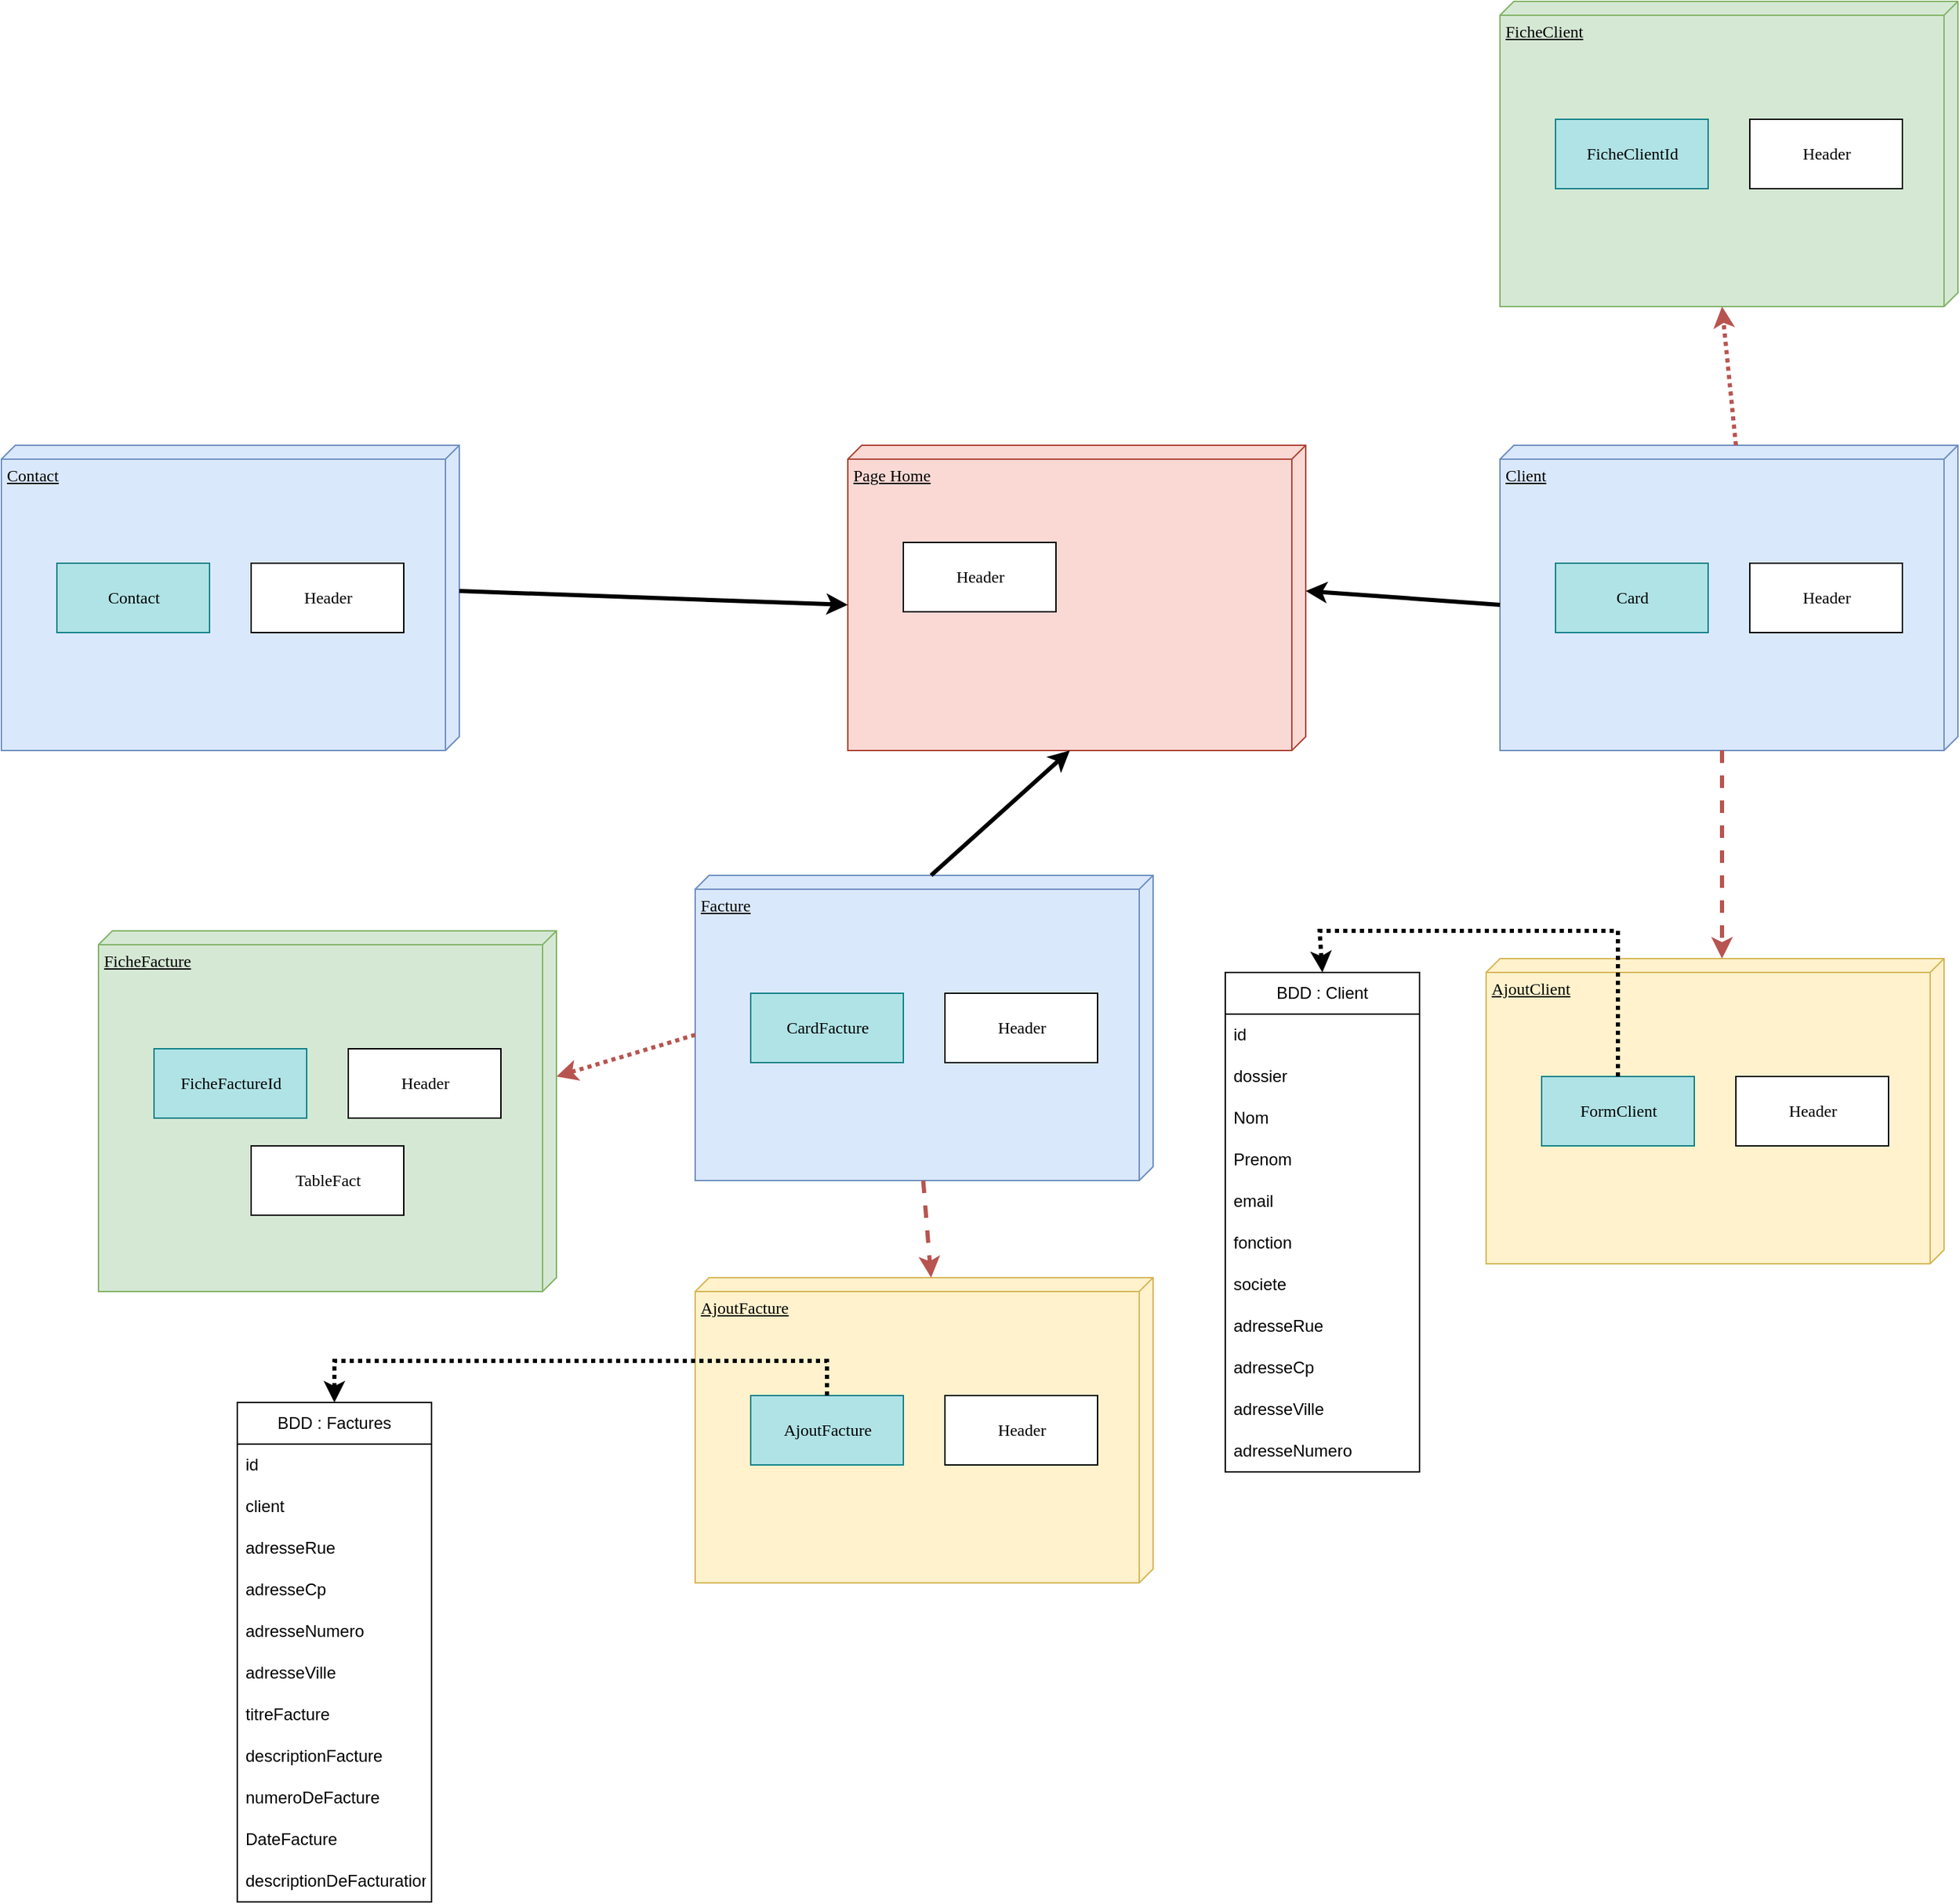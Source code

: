 <mxfile version="20.5.3" type="device"><diagram name="Page-1" id="5f0bae14-7c28-e335-631c-24af17079c00"><mxGraphModel dx="2398" dy="1621" grid="1" gridSize="10" guides="1" tooltips="1" connect="1" arrows="1" fold="1" page="1" pageScale="1" pageWidth="1100" pageHeight="850" background="none" math="0" shadow="0"><root><mxCell id="0"/><mxCell id="1" parent="0"/><mxCell id="39150e848f15840c-1" value="Page Home" style="verticalAlign=top;align=left;spacingTop=8;spacingLeft=2;spacingRight=12;shape=cube;size=10;direction=south;fontStyle=4;html=1;rounded=0;shadow=0;comic=0;labelBackgroundColor=none;strokeWidth=1;fontFamily=Verdana;fontSize=12;fillColor=#fad9d5;strokeColor=#ae4132;" parent="1" vertex="1"><mxGeometry x="120" y="70" width="330" height="220" as="geometry"/></mxCell><mxCell id="39150e848f15840c-2" value="Client" style="verticalAlign=top;align=left;spacingTop=8;spacingLeft=2;spacingRight=12;shape=cube;size=10;direction=south;fontStyle=4;html=1;rounded=0;shadow=0;comic=0;labelBackgroundColor=none;strokeWidth=1;fontFamily=Verdana;fontSize=12;fillColor=#dae8fc;strokeColor=#6c8ebf;" parent="1" vertex="1"><mxGeometry x="590" y="70" width="330" height="220" as="geometry"/></mxCell><mxCell id="39150e848f15840c-4" value="Header" style="html=1;rounded=0;shadow=0;comic=0;labelBackgroundColor=none;strokeWidth=1;fontFamily=Verdana;fontSize=12;align=center;" parent="1" vertex="1"><mxGeometry x="160" y="140" width="110" height="50" as="geometry"/></mxCell><mxCell id="39150e848f15840c-8" value="Header" style="html=1;rounded=0;shadow=0;comic=0;labelBackgroundColor=none;strokeWidth=1;fontFamily=Verdana;fontSize=12;align=center;" parent="1" vertex="1"><mxGeometry x="770" y="155" width="110" height="50" as="geometry"/></mxCell><mxCell id="BNgWATkxeSait31Lu0M6-2" value="Card" style="html=1;rounded=0;shadow=0;comic=0;labelBackgroundColor=none;strokeWidth=1;fontFamily=Verdana;fontSize=12;align=center;fillColor=#b0e3e6;strokeColor=#0e8088;" parent="1" vertex="1"><mxGeometry x="630" y="155" width="110" height="50" as="geometry"/></mxCell><mxCell id="BNgWATkxeSait31Lu0M6-3" value="" style="endArrow=classic;html=1;rounded=0;exitX=0;exitY=0;exitDx=115;exitDy=330;exitPerimeter=0;entryX=0;entryY=0;entryDx=105;entryDy=0;entryPerimeter=0;strokeWidth=3;" parent="1" source="39150e848f15840c-2" target="39150e848f15840c-1" edge="1"><mxGeometry width="50" height="50" relative="1" as="geometry"><mxPoint x="510" y="280" as="sourcePoint"/><mxPoint x="560" y="230" as="targetPoint"/></mxGeometry></mxCell><mxCell id="BNgWATkxeSait31Lu0M6-4" value="AjoutClient" style="verticalAlign=top;align=left;spacingTop=8;spacingLeft=2;spacingRight=12;shape=cube;size=10;direction=south;fontStyle=4;html=1;rounded=0;shadow=0;comic=0;labelBackgroundColor=none;strokeWidth=1;fontFamily=Verdana;fontSize=12;fillColor=#fff2cc;strokeColor=#d6b656;" parent="1" vertex="1"><mxGeometry x="580" y="440" width="330" height="220" as="geometry"/></mxCell><mxCell id="BNgWATkxeSait31Lu0M6-5" value="Header" style="html=1;rounded=0;shadow=0;comic=0;labelBackgroundColor=none;strokeWidth=1;fontFamily=Verdana;fontSize=12;align=center;" parent="1" vertex="1"><mxGeometry x="760" y="525" width="110" height="50" as="geometry"/></mxCell><mxCell id="BNgWATkxeSait31Lu0M6-6" value="FormClient" style="html=1;rounded=0;shadow=0;comic=0;labelBackgroundColor=none;strokeWidth=1;fontFamily=Verdana;fontSize=12;align=center;fillColor=#b0e3e6;strokeColor=#0e8088;" parent="1" vertex="1"><mxGeometry x="620" y="525" width="110" height="50" as="geometry"/></mxCell><mxCell id="BNgWATkxeSait31Lu0M6-8" value="Facture" style="verticalAlign=top;align=left;spacingTop=8;spacingLeft=2;spacingRight=12;shape=cube;size=10;direction=south;fontStyle=4;html=1;rounded=0;shadow=0;comic=0;labelBackgroundColor=none;strokeWidth=1;fontFamily=Verdana;fontSize=12;fillColor=#dae8fc;strokeColor=#6c8ebf;" parent="1" vertex="1"><mxGeometry x="10" y="380" width="330" height="220" as="geometry"/></mxCell><mxCell id="BNgWATkxeSait31Lu0M6-9" value="Header" style="html=1;rounded=0;shadow=0;comic=0;labelBackgroundColor=none;strokeWidth=1;fontFamily=Verdana;fontSize=12;align=center;" parent="1" vertex="1"><mxGeometry x="190" y="465" width="110" height="50" as="geometry"/></mxCell><mxCell id="BNgWATkxeSait31Lu0M6-10" value="CardFacture" style="html=1;rounded=0;shadow=0;comic=0;labelBackgroundColor=none;strokeWidth=1;fontFamily=Verdana;fontSize=12;align=center;fillColor=#b0e3e6;strokeColor=#0e8088;" parent="1" vertex="1"><mxGeometry x="50" y="465" width="110" height="50" as="geometry"/></mxCell><mxCell id="BNgWATkxeSait31Lu0M6-11" value="" style="endArrow=classic;html=1;rounded=0;exitX=0;exitY=0;exitDx=0;exitDy=160;exitPerimeter=0;entryX=0;entryY=0;entryDx=220;entryDy=170;entryPerimeter=0;strokeWidth=3;" parent="1" source="BNgWATkxeSait31Lu0M6-8" target="39150e848f15840c-1" edge="1"><mxGeometry width="50" height="50" relative="1" as="geometry"><mxPoint x="600" y="195" as="sourcePoint"/><mxPoint x="460" y="185" as="targetPoint"/></mxGeometry></mxCell><mxCell id="BNgWATkxeSait31Lu0M6-12" value="AjoutFacture" style="verticalAlign=top;align=left;spacingTop=8;spacingLeft=2;spacingRight=12;shape=cube;size=10;direction=south;fontStyle=4;html=1;rounded=0;shadow=0;comic=0;labelBackgroundColor=none;strokeWidth=1;fontFamily=Verdana;fontSize=12;fillColor=#fff2cc;strokeColor=#d6b656;" parent="1" vertex="1"><mxGeometry x="10" y="670" width="330" height="220" as="geometry"/></mxCell><mxCell id="BNgWATkxeSait31Lu0M6-13" value="Header" style="html=1;rounded=0;shadow=0;comic=0;labelBackgroundColor=none;strokeWidth=1;fontFamily=Verdana;fontSize=12;align=center;" parent="1" vertex="1"><mxGeometry x="190" y="755" width="110" height="50" as="geometry"/></mxCell><mxCell id="BNgWATkxeSait31Lu0M6-14" value="AjoutFacture" style="html=1;rounded=0;shadow=0;comic=0;labelBackgroundColor=none;strokeWidth=1;fontFamily=Verdana;fontSize=12;align=center;fillColor=#b0e3e6;strokeColor=#0e8088;" parent="1" vertex="1"><mxGeometry x="50" y="755" width="110" height="50" as="geometry"/></mxCell><mxCell id="BNgWATkxeSait31Lu0M6-15" value="" style="endArrow=classic;html=1;rounded=0;exitX=0;exitY=0;exitDx=220;exitDy=170;exitPerimeter=0;entryX=0;entryY=0;entryDx=0;entryDy=160;entryPerimeter=0;dashed=1;strokeWidth=3;fillColor=#f8cecc;strokeColor=#b85450;" parent="1" source="39150e848f15840c-2" target="BNgWATkxeSait31Lu0M6-4" edge="1"><mxGeometry width="50" height="50" relative="1" as="geometry"><mxPoint x="600" y="195" as="sourcePoint"/><mxPoint x="460" y="185" as="targetPoint"/></mxGeometry></mxCell><mxCell id="BNgWATkxeSait31Lu0M6-18" value="" style="endArrow=classic;html=1;rounded=0;exitX=0;exitY=0;exitDx=220;exitDy=170;exitPerimeter=0;entryX=0;entryY=0;entryDx=0;entryDy=160;entryPerimeter=0;dashed=1;strokeWidth=3;fillColor=#f8cecc;strokeColor=#b85450;" parent="1" target="BNgWATkxeSait31Lu0M6-12" edge="1"><mxGeometry width="50" height="50" relative="1" as="geometry"><mxPoint x="174.33" y="600" as="sourcePoint"/><mxPoint x="174.33" y="750" as="targetPoint"/></mxGeometry></mxCell><mxCell id="BNgWATkxeSait31Lu0M6-19" value="Contact" style="verticalAlign=top;align=left;spacingTop=8;spacingLeft=2;spacingRight=12;shape=cube;size=10;direction=south;fontStyle=4;html=1;rounded=0;shadow=0;comic=0;labelBackgroundColor=none;strokeWidth=1;fontFamily=Verdana;fontSize=12;fillColor=#dae8fc;strokeColor=#6c8ebf;" parent="1" vertex="1"><mxGeometry x="-490" y="70" width="330" height="220" as="geometry"/></mxCell><mxCell id="BNgWATkxeSait31Lu0M6-20" value="Header" style="html=1;rounded=0;shadow=0;comic=0;labelBackgroundColor=none;strokeWidth=1;fontFamily=Verdana;fontSize=12;align=center;" parent="1" vertex="1"><mxGeometry x="-310" y="155" width="110" height="50" as="geometry"/></mxCell><mxCell id="BNgWATkxeSait31Lu0M6-21" value="Contact" style="html=1;rounded=0;shadow=0;comic=0;labelBackgroundColor=none;strokeWidth=1;fontFamily=Verdana;fontSize=12;align=center;fillColor=#b0e3e6;strokeColor=#0e8088;" parent="1" vertex="1"><mxGeometry x="-450" y="155" width="110" height="50" as="geometry"/></mxCell><mxCell id="BNgWATkxeSait31Lu0M6-23" value="FicheClient" style="verticalAlign=top;align=left;spacingTop=8;spacingLeft=2;spacingRight=12;shape=cube;size=10;direction=south;fontStyle=4;html=1;rounded=0;shadow=0;comic=0;labelBackgroundColor=none;strokeWidth=1;fontFamily=Verdana;fontSize=12;fillColor=#d5e8d4;strokeColor=#82b366;" parent="1" vertex="1"><mxGeometry x="590" y="-250" width="330" height="220" as="geometry"/></mxCell><mxCell id="BNgWATkxeSait31Lu0M6-24" value="Header" style="html=1;rounded=0;shadow=0;comic=0;labelBackgroundColor=none;strokeWidth=1;fontFamily=Verdana;fontSize=12;align=center;" parent="1" vertex="1"><mxGeometry x="770" y="-165" width="110" height="50" as="geometry"/></mxCell><mxCell id="BNgWATkxeSait31Lu0M6-25" value="FicheClientId" style="html=1;rounded=0;shadow=0;comic=0;labelBackgroundColor=none;strokeWidth=1;fontFamily=Verdana;fontSize=12;align=center;fillColor=#b0e3e6;strokeColor=#0e8088;" parent="1" vertex="1"><mxGeometry x="630" y="-165" width="110" height="50" as="geometry"/></mxCell><mxCell id="BNgWATkxeSait31Lu0M6-26" value="" style="endArrow=classic;html=1;rounded=0;exitX=0;exitY=0;exitDx=0;exitDy=160;exitPerimeter=0;entryX=0;entryY=0;entryDx=220;entryDy=170;entryPerimeter=0;dashed=1;strokeWidth=3;fillColor=#f8cecc;strokeColor=#b85450;dashPattern=1 1;" parent="1" source="39150e848f15840c-2" target="BNgWATkxeSait31Lu0M6-23" edge="1"><mxGeometry width="50" height="50" relative="1" as="geometry"><mxPoint x="780" as="sourcePoint"/><mxPoint x="780" y="150.0" as="targetPoint"/></mxGeometry></mxCell><mxCell id="BNgWATkxeSait31Lu0M6-27" value="FicheFacture" style="verticalAlign=top;align=left;spacingTop=8;spacingLeft=2;spacingRight=12;shape=cube;size=10;direction=south;fontStyle=4;html=1;rounded=0;shadow=0;comic=0;labelBackgroundColor=none;strokeWidth=1;fontFamily=Verdana;fontSize=12;fillColor=#d5e8d4;strokeColor=#82b366;" parent="1" vertex="1"><mxGeometry x="-420" y="420" width="330" height="260" as="geometry"/></mxCell><mxCell id="BNgWATkxeSait31Lu0M6-28" value="Header" style="html=1;rounded=0;shadow=0;comic=0;labelBackgroundColor=none;strokeWidth=1;fontFamily=Verdana;fontSize=12;align=center;" parent="1" vertex="1"><mxGeometry x="-240" y="505" width="110" height="50" as="geometry"/></mxCell><mxCell id="BNgWATkxeSait31Lu0M6-29" value="FicheFactureId" style="html=1;rounded=0;shadow=0;comic=0;labelBackgroundColor=none;strokeWidth=1;fontFamily=Verdana;fontSize=12;align=center;fillColor=#b0e3e6;strokeColor=#0e8088;" parent="1" vertex="1"><mxGeometry x="-380" y="505" width="110" height="50" as="geometry"/></mxCell><mxCell id="BNgWATkxeSait31Lu0M6-30" value="" style="endArrow=classic;html=1;rounded=0;exitX=0;exitY=0;exitDx=115;exitDy=330;exitPerimeter=0;entryX=0;entryY=0;entryDx=105;entryDy=0;entryPerimeter=0;dashed=1;strokeWidth=3;fillColor=#f8cecc;strokeColor=#b85450;dashPattern=1 1;" parent="1" source="BNgWATkxeSait31Lu0M6-8" target="BNgWATkxeSait31Lu0M6-27" edge="1"><mxGeometry width="50" height="50" relative="1" as="geometry"><mxPoint x="-250.0" y="740.0" as="sourcePoint"/><mxPoint x="-230" y="820.0" as="targetPoint"/></mxGeometry></mxCell><mxCell id="BNgWATkxeSait31Lu0M6-31" value="" style="endArrow=classic;html=1;rounded=0;exitX=0;exitY=0;exitDx=105;exitDy=0;exitPerimeter=0;entryX=0;entryY=0;entryDx=115;entryDy=330;entryPerimeter=0;strokeWidth=3;" parent="1" source="BNgWATkxeSait31Lu0M6-19" target="39150e848f15840c-1" edge="1"><mxGeometry width="50" height="50" relative="1" as="geometry"><mxPoint x="-80" y="225" as="sourcePoint"/><mxPoint x="20" y="135" as="targetPoint"/></mxGeometry></mxCell><mxCell id="BNgWATkxeSait31Lu0M6-33" value="BDD : Factures" style="swimlane;fontStyle=0;childLayout=stackLayout;horizontal=1;startSize=30;horizontalStack=0;resizeParent=1;resizeParentMax=0;resizeLast=0;collapsible=1;marginBottom=0;whiteSpace=wrap;html=1;" parent="1" vertex="1"><mxGeometry x="-320" y="760" width="140" height="360" as="geometry"/></mxCell><mxCell id="BNgWATkxeSait31Lu0M6-34" value="id" style="text;strokeColor=none;fillColor=none;align=left;verticalAlign=middle;spacingLeft=4;spacingRight=4;overflow=hidden;points=[[0,0.5],[1,0.5]];portConstraint=eastwest;rotatable=0;whiteSpace=wrap;html=1;" parent="BNgWATkxeSait31Lu0M6-33" vertex="1"><mxGeometry y="30" width="140" height="30" as="geometry"/></mxCell><mxCell id="BNgWATkxeSait31Lu0M6-35" value="client" style="text;strokeColor=none;fillColor=none;align=left;verticalAlign=middle;spacingLeft=4;spacingRight=4;overflow=hidden;points=[[0,0.5],[1,0.5]];portConstraint=eastwest;rotatable=0;whiteSpace=wrap;html=1;" parent="BNgWATkxeSait31Lu0M6-33" vertex="1"><mxGeometry y="60" width="140" height="30" as="geometry"/></mxCell><mxCell id="BNgWATkxeSait31Lu0M6-41" value="adresseRue" style="text;strokeColor=none;fillColor=none;align=left;verticalAlign=middle;spacingLeft=4;spacingRight=4;overflow=hidden;points=[[0,0.5],[1,0.5]];portConstraint=eastwest;rotatable=0;whiteSpace=wrap;html=1;" parent="BNgWATkxeSait31Lu0M6-33" vertex="1"><mxGeometry y="90" width="140" height="30" as="geometry"/></mxCell><mxCell id="BNgWATkxeSait31Lu0M6-42" value="adresseCp" style="text;strokeColor=none;fillColor=none;align=left;verticalAlign=middle;spacingLeft=4;spacingRight=4;overflow=hidden;points=[[0,0.5],[1,0.5]];portConstraint=eastwest;rotatable=0;whiteSpace=wrap;html=1;" parent="BNgWATkxeSait31Lu0M6-33" vertex="1"><mxGeometry y="120" width="140" height="30" as="geometry"/></mxCell><mxCell id="BNgWATkxeSait31Lu0M6-43" value="adresseNumero" style="text;strokeColor=none;fillColor=none;align=left;verticalAlign=middle;spacingLeft=4;spacingRight=4;overflow=hidden;points=[[0,0.5],[1,0.5]];portConstraint=eastwest;rotatable=0;whiteSpace=wrap;html=1;" parent="BNgWATkxeSait31Lu0M6-33" vertex="1"><mxGeometry y="150" width="140" height="30" as="geometry"/></mxCell><mxCell id="BNgWATkxeSait31Lu0M6-47" value="adresseVille" style="text;strokeColor=none;fillColor=none;align=left;verticalAlign=middle;spacingLeft=4;spacingRight=4;overflow=hidden;points=[[0,0.5],[1,0.5]];portConstraint=eastwest;rotatable=0;whiteSpace=wrap;html=1;" parent="BNgWATkxeSait31Lu0M6-33" vertex="1"><mxGeometry y="180" width="140" height="30" as="geometry"/></mxCell><mxCell id="BNgWATkxeSait31Lu0M6-48" value="titreFacture" style="text;strokeColor=none;fillColor=none;align=left;verticalAlign=middle;spacingLeft=4;spacingRight=4;overflow=hidden;points=[[0,0.5],[1,0.5]];portConstraint=eastwest;rotatable=0;whiteSpace=wrap;html=1;" parent="BNgWATkxeSait31Lu0M6-33" vertex="1"><mxGeometry y="210" width="140" height="30" as="geometry"/></mxCell><mxCell id="BNgWATkxeSait31Lu0M6-46" value="descriptionFacture" style="text;strokeColor=none;fillColor=none;align=left;verticalAlign=middle;spacingLeft=4;spacingRight=4;overflow=hidden;points=[[0,0.5],[1,0.5]];portConstraint=eastwest;rotatable=0;whiteSpace=wrap;html=1;" parent="BNgWATkxeSait31Lu0M6-33" vertex="1"><mxGeometry y="240" width="140" height="30" as="geometry"/></mxCell><mxCell id="BNgWATkxeSait31Lu0M6-45" value="numeroDeFacture" style="text;strokeColor=none;fillColor=none;align=left;verticalAlign=middle;spacingLeft=4;spacingRight=4;overflow=hidden;points=[[0,0.5],[1,0.5]];portConstraint=eastwest;rotatable=0;whiteSpace=wrap;html=1;" parent="BNgWATkxeSait31Lu0M6-33" vertex="1"><mxGeometry y="270" width="140" height="30" as="geometry"/></mxCell><mxCell id="BNgWATkxeSait31Lu0M6-44" value="DateFacture" style="text;strokeColor=none;fillColor=none;align=left;verticalAlign=middle;spacingLeft=4;spacingRight=4;overflow=hidden;points=[[0,0.5],[1,0.5]];portConstraint=eastwest;rotatable=0;whiteSpace=wrap;html=1;" parent="BNgWATkxeSait31Lu0M6-33" vertex="1"><mxGeometry y="300" width="140" height="30" as="geometry"/></mxCell><mxCell id="BNgWATkxeSait31Lu0M6-40" value="descriptionDeFacturation" style="text;strokeColor=none;fillColor=none;align=left;verticalAlign=middle;spacingLeft=4;spacingRight=4;overflow=hidden;points=[[0,0.5],[1,0.5]];portConstraint=eastwest;rotatable=0;whiteSpace=wrap;html=1;" parent="BNgWATkxeSait31Lu0M6-33" vertex="1"><mxGeometry y="330" width="140" height="30" as="geometry"/></mxCell><mxCell id="BNgWATkxeSait31Lu0M6-39" value="" style="endArrow=classic;html=1;rounded=0;dashed=1;dashPattern=1 1;strokeWidth=3;entryX=0.5;entryY=0;entryDx=0;entryDy=0;exitX=0.5;exitY=0;exitDx=0;exitDy=0;" parent="1" source="BNgWATkxeSait31Lu0M6-14" target="BNgWATkxeSait31Lu0M6-33" edge="1"><mxGeometry width="50" height="50" relative="1" as="geometry"><mxPoint x="-10" y="730" as="sourcePoint"/><mxPoint y="700" as="targetPoint"/><Array as="points"><mxPoint x="105" y="730"/><mxPoint x="-250" y="730"/></Array></mxGeometry></mxCell><mxCell id="RXYByv9IPG59rWUtcjsQ-1" value="TableFact" style="html=1;rounded=0;shadow=0;comic=0;labelBackgroundColor=none;strokeWidth=1;fontFamily=Verdana;fontSize=12;align=center;" vertex="1" parent="1"><mxGeometry x="-310" y="575" width="110" height="50" as="geometry"/></mxCell><mxCell id="RXYByv9IPG59rWUtcjsQ-2" value="BDD : Client" style="swimlane;fontStyle=0;childLayout=stackLayout;horizontal=1;startSize=30;horizontalStack=0;resizeParent=1;resizeParentMax=0;resizeLast=0;collapsible=1;marginBottom=0;whiteSpace=wrap;html=1;" vertex="1" parent="1"><mxGeometry x="392" y="450" width="140" height="360" as="geometry"/></mxCell><mxCell id="RXYByv9IPG59rWUtcjsQ-3" value="id" style="text;strokeColor=none;fillColor=none;align=left;verticalAlign=middle;spacingLeft=4;spacingRight=4;overflow=hidden;points=[[0,0.5],[1,0.5]];portConstraint=eastwest;rotatable=0;whiteSpace=wrap;html=1;" vertex="1" parent="RXYByv9IPG59rWUtcjsQ-2"><mxGeometry y="30" width="140" height="30" as="geometry"/></mxCell><mxCell id="RXYByv9IPG59rWUtcjsQ-4" value="dossier" style="text;strokeColor=none;fillColor=none;align=left;verticalAlign=middle;spacingLeft=4;spacingRight=4;overflow=hidden;points=[[0,0.5],[1,0.5]];portConstraint=eastwest;rotatable=0;whiteSpace=wrap;html=1;" vertex="1" parent="RXYByv9IPG59rWUtcjsQ-2"><mxGeometry y="60" width="140" height="30" as="geometry"/></mxCell><mxCell id="RXYByv9IPG59rWUtcjsQ-9" value="Nom" style="text;strokeColor=none;fillColor=none;align=left;verticalAlign=middle;spacingLeft=4;spacingRight=4;overflow=hidden;points=[[0,0.5],[1,0.5]];portConstraint=eastwest;rotatable=0;whiteSpace=wrap;html=1;" vertex="1" parent="RXYByv9IPG59rWUtcjsQ-2"><mxGeometry y="90" width="140" height="30" as="geometry"/></mxCell><mxCell id="RXYByv9IPG59rWUtcjsQ-10" value="Prenom" style="text;strokeColor=none;fillColor=none;align=left;verticalAlign=middle;spacingLeft=4;spacingRight=4;overflow=hidden;points=[[0,0.5],[1,0.5]];portConstraint=eastwest;rotatable=0;whiteSpace=wrap;html=1;" vertex="1" parent="RXYByv9IPG59rWUtcjsQ-2"><mxGeometry y="120" width="140" height="30" as="geometry"/></mxCell><mxCell id="RXYByv9IPG59rWUtcjsQ-11" value="email" style="text;strokeColor=none;fillColor=none;align=left;verticalAlign=middle;spacingLeft=4;spacingRight=4;overflow=hidden;points=[[0,0.5],[1,0.5]];portConstraint=eastwest;rotatable=0;whiteSpace=wrap;html=1;" vertex="1" parent="RXYByv9IPG59rWUtcjsQ-2"><mxGeometry y="150" width="140" height="30" as="geometry"/></mxCell><mxCell id="RXYByv9IPG59rWUtcjsQ-12" value="fonction" style="text;strokeColor=none;fillColor=none;align=left;verticalAlign=middle;spacingLeft=4;spacingRight=4;overflow=hidden;points=[[0,0.5],[1,0.5]];portConstraint=eastwest;rotatable=0;whiteSpace=wrap;html=1;" vertex="1" parent="RXYByv9IPG59rWUtcjsQ-2"><mxGeometry y="180" width="140" height="30" as="geometry"/></mxCell><mxCell id="RXYByv9IPG59rWUtcjsQ-13" value="societe" style="text;strokeColor=none;fillColor=none;align=left;verticalAlign=middle;spacingLeft=4;spacingRight=4;overflow=hidden;points=[[0,0.5],[1,0.5]];portConstraint=eastwest;rotatable=0;whiteSpace=wrap;html=1;" vertex="1" parent="RXYByv9IPG59rWUtcjsQ-2"><mxGeometry y="210" width="140" height="30" as="geometry"/></mxCell><mxCell id="RXYByv9IPG59rWUtcjsQ-5" value="adresseRue" style="text;strokeColor=none;fillColor=none;align=left;verticalAlign=middle;spacingLeft=4;spacingRight=4;overflow=hidden;points=[[0,0.5],[1,0.5]];portConstraint=eastwest;rotatable=0;whiteSpace=wrap;html=1;" vertex="1" parent="RXYByv9IPG59rWUtcjsQ-2"><mxGeometry y="240" width="140" height="30" as="geometry"/></mxCell><mxCell id="RXYByv9IPG59rWUtcjsQ-6" value="adresseCp" style="text;strokeColor=none;fillColor=none;align=left;verticalAlign=middle;spacingLeft=4;spacingRight=4;overflow=hidden;points=[[0,0.5],[1,0.5]];portConstraint=eastwest;rotatable=0;whiteSpace=wrap;html=1;" vertex="1" parent="RXYByv9IPG59rWUtcjsQ-2"><mxGeometry y="270" width="140" height="30" as="geometry"/></mxCell><mxCell id="RXYByv9IPG59rWUtcjsQ-8" value="adresseVille" style="text;strokeColor=none;fillColor=none;align=left;verticalAlign=middle;spacingLeft=4;spacingRight=4;overflow=hidden;points=[[0,0.5],[1,0.5]];portConstraint=eastwest;rotatable=0;whiteSpace=wrap;html=1;" vertex="1" parent="RXYByv9IPG59rWUtcjsQ-2"><mxGeometry y="300" width="140" height="30" as="geometry"/></mxCell><mxCell id="RXYByv9IPG59rWUtcjsQ-7" value="adresseNumero" style="text;strokeColor=none;fillColor=none;align=left;verticalAlign=middle;spacingLeft=4;spacingRight=4;overflow=hidden;points=[[0,0.5],[1,0.5]];portConstraint=eastwest;rotatable=0;whiteSpace=wrap;html=1;" vertex="1" parent="RXYByv9IPG59rWUtcjsQ-2"><mxGeometry y="330" width="140" height="30" as="geometry"/></mxCell><mxCell id="RXYByv9IPG59rWUtcjsQ-14" value="" style="endArrow=classic;html=1;rounded=0;dashed=1;dashPattern=1 1;strokeWidth=3;entryX=0.5;entryY=0;entryDx=0;entryDy=0;exitX=0.5;exitY=0;exitDx=0;exitDy=0;" edge="1" parent="1" target="RXYByv9IPG59rWUtcjsQ-2" source="BNgWATkxeSait31Lu0M6-6"><mxGeometry width="50" height="50" relative="1" as="geometry"><mxPoint x="815" y="445" as="sourcePoint"/><mxPoint x="710" y="390" as="targetPoint"/><Array as="points"><mxPoint x="675" y="420"/><mxPoint x="460" y="420"/></Array></mxGeometry></mxCell></root></mxGraphModel></diagram></mxfile>